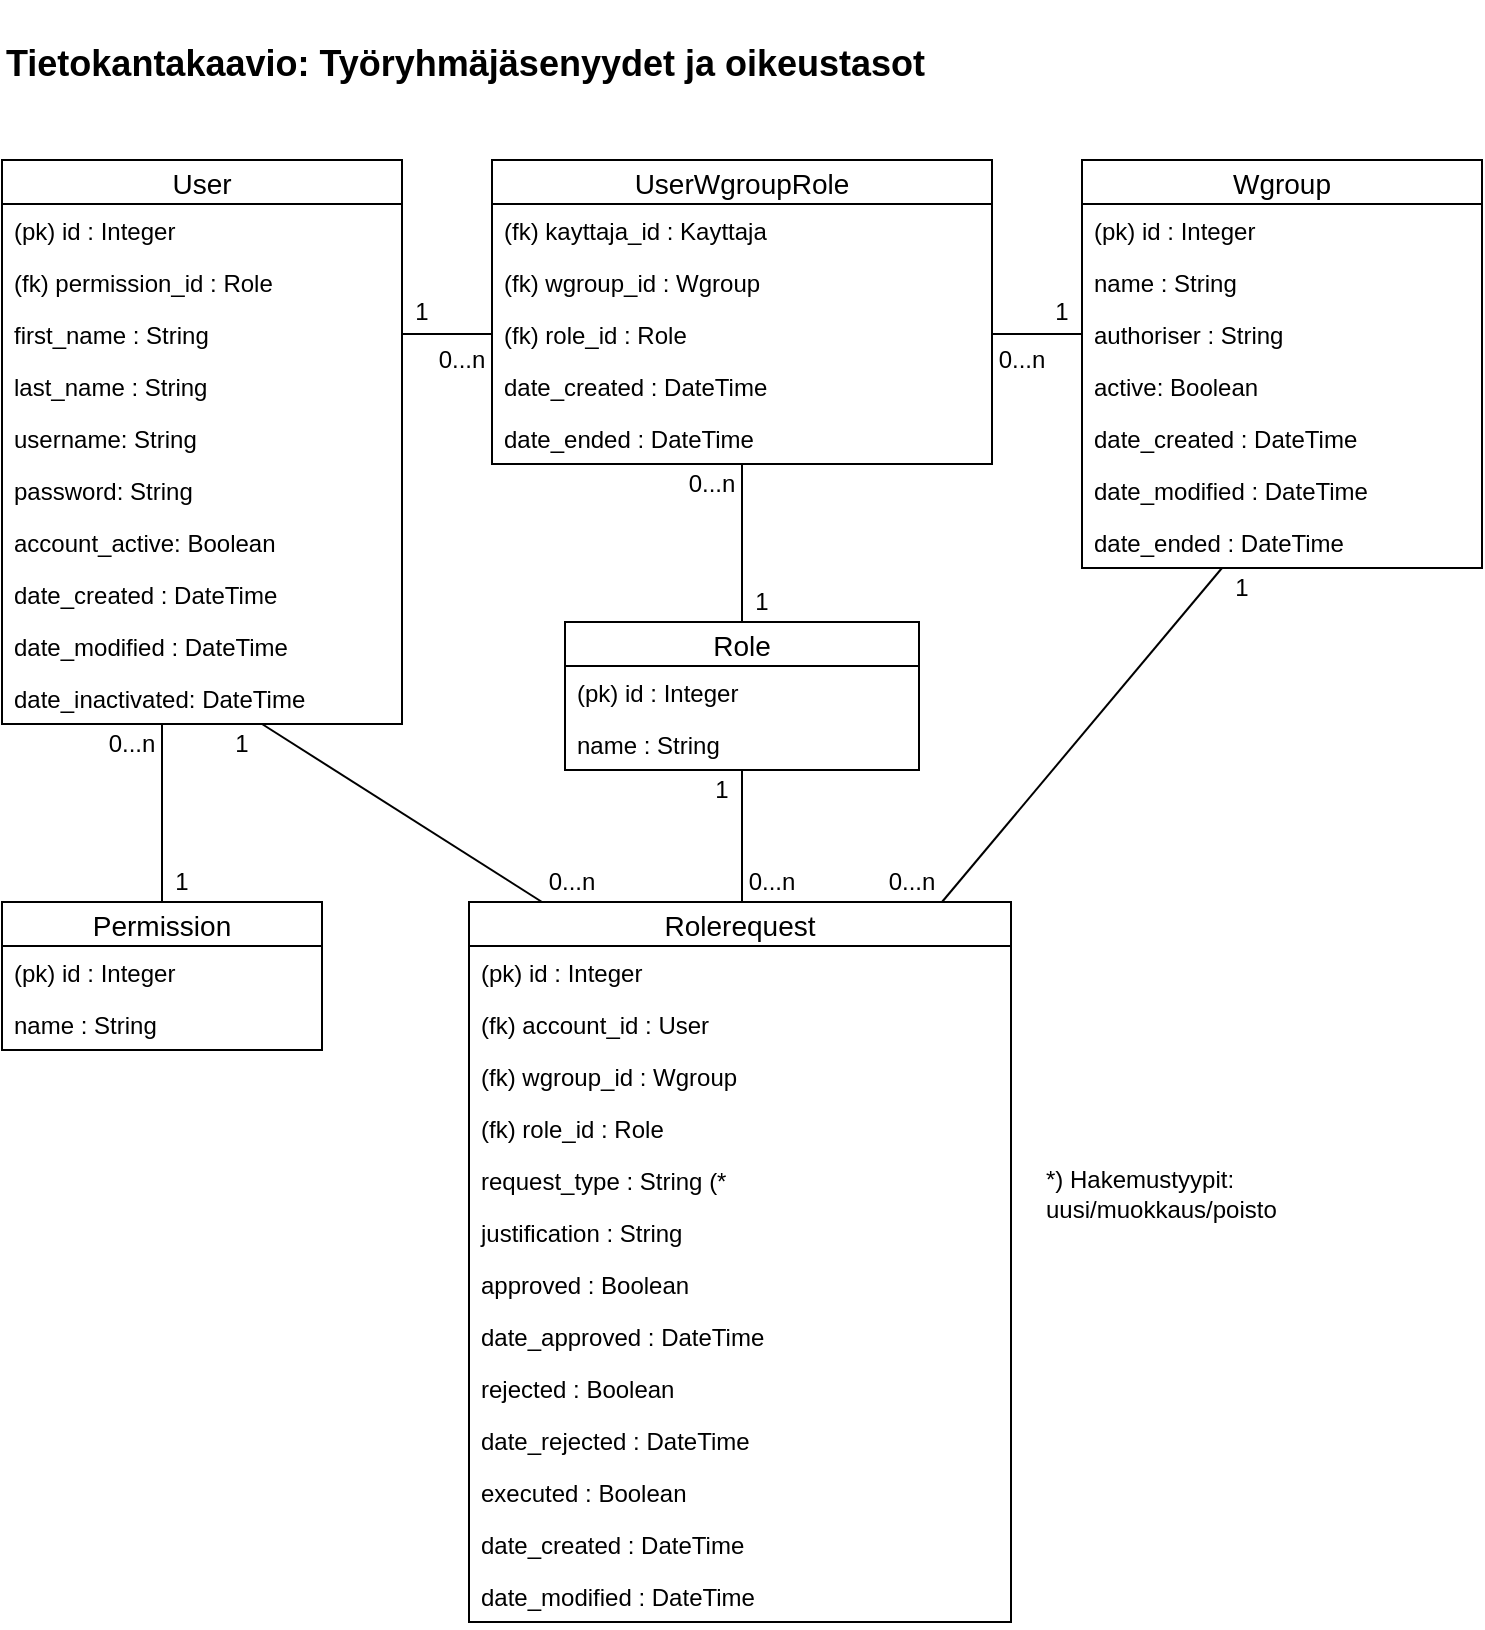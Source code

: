 <mxfile version="12.6.2" type="device"><diagram id="K_6eRJi6-mavrpqg_ub1" name="Page-1"><mxGraphModel dx="673" dy="753" grid="1" gridSize="10" guides="1" tooltips="1" connect="1" arrows="1" fold="1" page="1" pageScale="1" pageWidth="827" pageHeight="1169" math="0" shadow="0"><root><mxCell id="0"/><mxCell id="1" parent="0"/><mxCell id="vYs6WJxpEF9WLS63FCqz-5" value="User" style="swimlane;fontStyle=0;childLayout=stackLayout;horizontal=1;startSize=22;fillColor=none;horizontalStack=0;resizeParent=1;resizeParentMax=0;resizeLast=0;collapsible=1;marginBottom=0;swimlaneFillColor=#ffffff;align=center;fontSize=14;" parent="1" vertex="1"><mxGeometry x="50" y="100" width="200" height="282" as="geometry"/></mxCell><mxCell id="vYs6WJxpEF9WLS63FCqz-66" value="(pk) id : Integer" style="text;strokeColor=none;fillColor=none;spacingLeft=4;spacingRight=4;overflow=hidden;rotatable=0;points=[[0,0.5],[1,0.5]];portConstraint=eastwest;fontSize=12;" parent="vYs6WJxpEF9WLS63FCqz-5" vertex="1"><mxGeometry y="22" width="200" height="26" as="geometry"/></mxCell><mxCell id="ODorzyz_wUJmV5muRfNS-13" value="(fk) permission_id : Role" style="text;strokeColor=none;fillColor=none;spacingLeft=4;spacingRight=4;overflow=hidden;rotatable=0;points=[[0,0.5],[1,0.5]];portConstraint=eastwest;fontSize=12;" vertex="1" parent="vYs6WJxpEF9WLS63FCqz-5"><mxGeometry y="48" width="200" height="26" as="geometry"/></mxCell><mxCell id="vYs6WJxpEF9WLS63FCqz-6" value="first_name : String" style="text;strokeColor=none;fillColor=none;spacingLeft=4;spacingRight=4;overflow=hidden;rotatable=0;points=[[0,0.5],[1,0.5]];portConstraint=eastwest;fontSize=12;" parent="vYs6WJxpEF9WLS63FCqz-5" vertex="1"><mxGeometry y="74" width="200" height="26" as="geometry"/></mxCell><mxCell id="vYs6WJxpEF9WLS63FCqz-7" value="last_name : String" style="text;strokeColor=none;fillColor=none;spacingLeft=4;spacingRight=4;overflow=hidden;rotatable=0;points=[[0,0.5],[1,0.5]];portConstraint=eastwest;fontSize=12;" parent="vYs6WJxpEF9WLS63FCqz-5" vertex="1"><mxGeometry y="100" width="200" height="26" as="geometry"/></mxCell><mxCell id="vYs6WJxpEF9WLS63FCqz-19" value="username: String" style="text;strokeColor=none;fillColor=none;spacingLeft=4;spacingRight=4;overflow=hidden;rotatable=0;points=[[0,0.5],[1,0.5]];portConstraint=eastwest;fontSize=12;" parent="vYs6WJxpEF9WLS63FCqz-5" vertex="1"><mxGeometry y="126" width="200" height="26" as="geometry"/></mxCell><mxCell id="9SXKXt_-whDtEp_cpkO0-17" value="password: String" style="text;strokeColor=none;fillColor=none;spacingLeft=4;spacingRight=4;overflow=hidden;rotatable=0;points=[[0,0.5],[1,0.5]];portConstraint=eastwest;fontSize=12;" parent="vYs6WJxpEF9WLS63FCqz-5" vertex="1"><mxGeometry y="152" width="200" height="26" as="geometry"/></mxCell><mxCell id="9SXKXt_-whDtEp_cpkO0-16" value="account_active: Boolean" style="text;strokeColor=none;fillColor=none;spacingLeft=4;spacingRight=4;overflow=hidden;rotatable=0;points=[[0,0.5],[1,0.5]];portConstraint=eastwest;fontSize=12;" parent="vYs6WJxpEF9WLS63FCqz-5" vertex="1"><mxGeometry y="178" width="200" height="26" as="geometry"/></mxCell><mxCell id="vYs6WJxpEF9WLS63FCqz-21" value="date_created : DateTime" style="text;strokeColor=none;fillColor=none;spacingLeft=4;spacingRight=4;overflow=hidden;rotatable=0;points=[[0,0.5],[1,0.5]];portConstraint=eastwest;fontSize=12;" parent="vYs6WJxpEF9WLS63FCqz-5" vertex="1"><mxGeometry y="204" width="200" height="26" as="geometry"/></mxCell><mxCell id="9SXKXt_-whDtEp_cpkO0-2" value="date_modified : DateTime" style="text;strokeColor=none;fillColor=none;spacingLeft=4;spacingRight=4;overflow=hidden;rotatable=0;points=[[0,0.5],[1,0.5]];portConstraint=eastwest;fontSize=12;" parent="vYs6WJxpEF9WLS63FCqz-5" vertex="1"><mxGeometry y="230" width="200" height="26" as="geometry"/></mxCell><mxCell id="vYs6WJxpEF9WLS63FCqz-26" value="date_inactivated: DateTime" style="text;strokeColor=none;fillColor=none;spacingLeft=4;spacingRight=4;overflow=hidden;rotatable=0;points=[[0,0.5],[1,0.5]];portConstraint=eastwest;fontSize=12;" parent="vYs6WJxpEF9WLS63FCqz-5" vertex="1"><mxGeometry y="256" width="200" height="26" as="geometry"/></mxCell><mxCell id="vYs6WJxpEF9WLS63FCqz-11" value="Wgroup" style="swimlane;fontStyle=0;childLayout=stackLayout;horizontal=1;startSize=22;fillColor=none;horizontalStack=0;resizeParent=1;resizeParentMax=0;resizeLast=0;collapsible=1;marginBottom=0;swimlaneFillColor=#ffffff;align=center;fontSize=14;" parent="1" vertex="1"><mxGeometry x="590" y="100" width="200" height="204" as="geometry"/></mxCell><mxCell id="vYs6WJxpEF9WLS63FCqz-64" value="(pk) id : Integer" style="text;strokeColor=none;fillColor=none;spacingLeft=4;spacingRight=4;overflow=hidden;rotatable=0;points=[[0,0.5],[1,0.5]];portConstraint=eastwest;fontSize=12;" parent="vYs6WJxpEF9WLS63FCqz-11" vertex="1"><mxGeometry y="22" width="200" height="26" as="geometry"/></mxCell><mxCell id="vYs6WJxpEF9WLS63FCqz-12" value="name : String" style="text;strokeColor=none;fillColor=none;spacingLeft=4;spacingRight=4;overflow=hidden;rotatable=0;points=[[0,0.5],[1,0.5]];portConstraint=eastwest;fontSize=12;" parent="vYs6WJxpEF9WLS63FCqz-11" vertex="1"><mxGeometry y="48" width="200" height="26" as="geometry"/></mxCell><mxCell id="vYs6WJxpEF9WLS63FCqz-27" value="authoriser : String" style="text;strokeColor=none;fillColor=none;spacingLeft=4;spacingRight=4;overflow=hidden;rotatable=0;points=[[0,0.5],[1,0.5]];portConstraint=eastwest;fontSize=12;" parent="vYs6WJxpEF9WLS63FCqz-11" vertex="1"><mxGeometry y="74" width="200" height="26" as="geometry"/></mxCell><mxCell id="9SXKXt_-whDtEp_cpkO0-15" value="active: Boolean" style="text;strokeColor=none;fillColor=none;spacingLeft=4;spacingRight=4;overflow=hidden;rotatable=0;points=[[0,0.5],[1,0.5]];portConstraint=eastwest;fontSize=12;" parent="vYs6WJxpEF9WLS63FCqz-11" vertex="1"><mxGeometry y="100" width="200" height="26" as="geometry"/></mxCell><mxCell id="vYs6WJxpEF9WLS63FCqz-13" value="date_created : DateTime" style="text;strokeColor=none;fillColor=none;spacingLeft=4;spacingRight=4;overflow=hidden;rotatable=0;points=[[0,0.5],[1,0.5]];portConstraint=eastwest;fontSize=12;" parent="vYs6WJxpEF9WLS63FCqz-11" vertex="1"><mxGeometry y="126" width="200" height="26" as="geometry"/></mxCell><mxCell id="9SXKXt_-whDtEp_cpkO0-5" value="date_modified : DateTime" style="text;strokeColor=none;fillColor=none;spacingLeft=4;spacingRight=4;overflow=hidden;rotatable=0;points=[[0,0.5],[1,0.5]];portConstraint=eastwest;fontSize=12;" parent="vYs6WJxpEF9WLS63FCqz-11" vertex="1"><mxGeometry y="152" width="200" height="26" as="geometry"/></mxCell><mxCell id="vYs6WJxpEF9WLS63FCqz-14" value="date_ended : DateTime" style="text;strokeColor=none;fillColor=none;spacingLeft=4;spacingRight=4;overflow=hidden;rotatable=0;points=[[0,0.5],[1,0.5]];portConstraint=eastwest;fontSize=12;" parent="vYs6WJxpEF9WLS63FCqz-11" vertex="1"><mxGeometry y="178" width="200" height="26" as="geometry"/></mxCell><mxCell id="vYs6WJxpEF9WLS63FCqz-15" value="Rolerequest" style="swimlane;fontStyle=0;childLayout=stackLayout;horizontal=1;startSize=22;fillColor=none;horizontalStack=0;resizeParent=1;resizeParentMax=0;resizeLast=0;collapsible=1;marginBottom=0;swimlaneFillColor=#ffffff;align=center;fontSize=14;" parent="1" vertex="1"><mxGeometry x="283.5" y="471" width="271" height="360" as="geometry"/></mxCell><mxCell id="vYs6WJxpEF9WLS63FCqz-62" value="(pk) id : Integer" style="text;strokeColor=none;fillColor=none;spacingLeft=4;spacingRight=4;overflow=hidden;rotatable=0;points=[[0,0.5],[1,0.5]];portConstraint=eastwest;fontSize=12;" parent="vYs6WJxpEF9WLS63FCqz-15" vertex="1"><mxGeometry y="22" width="271" height="26" as="geometry"/></mxCell><mxCell id="vYs6WJxpEF9WLS63FCqz-65" value="(fk) account_id : User" style="text;strokeColor=none;fillColor=none;spacingLeft=4;spacingRight=4;overflow=hidden;rotatable=0;points=[[0,0.5],[1,0.5]];portConstraint=eastwest;fontSize=12;" parent="vYs6WJxpEF9WLS63FCqz-15" vertex="1"><mxGeometry y="48" width="271" height="26" as="geometry"/></mxCell><mxCell id="vYs6WJxpEF9WLS63FCqz-87" value="(fk) wgroup_id : Wgroup" style="text;strokeColor=none;fillColor=none;spacingLeft=4;spacingRight=4;overflow=hidden;rotatable=0;points=[[0,0.5],[1,0.5]];portConstraint=eastwest;fontSize=12;" parent="vYs6WJxpEF9WLS63FCqz-15" vertex="1"><mxGeometry y="74" width="271" height="26" as="geometry"/></mxCell><mxCell id="vYs6WJxpEF9WLS63FCqz-88" value="(fk) role_id : Role" style="text;strokeColor=none;fillColor=none;spacingLeft=4;spacingRight=4;overflow=hidden;rotatable=0;points=[[0,0.5],[1,0.5]];portConstraint=eastwest;fontSize=12;" parent="vYs6WJxpEF9WLS63FCqz-15" vertex="1"><mxGeometry y="100" width="271" height="26" as="geometry"/></mxCell><mxCell id="vYs6WJxpEF9WLS63FCqz-16" value="request_type : String (*" style="text;strokeColor=none;fillColor=none;spacingLeft=4;spacingRight=4;overflow=hidden;rotatable=0;points=[[0,0.5],[1,0.5]];portConstraint=eastwest;fontSize=12;" parent="vYs6WJxpEF9WLS63FCqz-15" vertex="1"><mxGeometry y="126" width="271" height="26" as="geometry"/></mxCell><mxCell id="vYs6WJxpEF9WLS63FCqz-18" value="justification : String" style="text;strokeColor=none;fillColor=none;spacingLeft=4;spacingRight=4;overflow=hidden;rotatable=0;points=[[0,0.5],[1,0.5]];portConstraint=eastwest;fontSize=12;" parent="vYs6WJxpEF9WLS63FCqz-15" vertex="1"><mxGeometry y="152" width="271" height="26" as="geometry"/></mxCell><mxCell id="vYs6WJxpEF9WLS63FCqz-31" value="approved : Boolean" style="text;strokeColor=none;fillColor=none;spacingLeft=4;spacingRight=4;overflow=hidden;rotatable=0;points=[[0,0.5],[1,0.5]];portConstraint=eastwest;fontSize=12;" parent="vYs6WJxpEF9WLS63FCqz-15" vertex="1"><mxGeometry y="178" width="271" height="26" as="geometry"/></mxCell><mxCell id="13NI0vc8-d1OaprR5OlA-2" value="date_approved : DateTime" style="text;strokeColor=none;fillColor=none;spacingLeft=4;spacingRight=4;overflow=hidden;rotatable=0;points=[[0,0.5],[1,0.5]];portConstraint=eastwest;fontSize=12;" parent="vYs6WJxpEF9WLS63FCqz-15" vertex="1"><mxGeometry y="204" width="271" height="26" as="geometry"/></mxCell><mxCell id="vYs6WJxpEF9WLS63FCqz-34" value="rejected : Boolean" style="text;strokeColor=none;fillColor=none;spacingLeft=4;spacingRight=4;overflow=hidden;rotatable=0;points=[[0,0.5],[1,0.5]];portConstraint=eastwest;fontSize=12;" parent="vYs6WJxpEF9WLS63FCqz-15" vertex="1"><mxGeometry y="230" width="271" height="26" as="geometry"/></mxCell><mxCell id="ODorzyz_wUJmV5muRfNS-1" value="date_rejected : DateTime" style="text;strokeColor=none;fillColor=none;spacingLeft=4;spacingRight=4;overflow=hidden;rotatable=0;points=[[0,0.5],[1,0.5]];portConstraint=eastwest;fontSize=12;" vertex="1" parent="vYs6WJxpEF9WLS63FCqz-15"><mxGeometry y="256" width="271" height="26" as="geometry"/></mxCell><mxCell id="vYs6WJxpEF9WLS63FCqz-32" value="executed : Boolean" style="text;strokeColor=none;fillColor=none;spacingLeft=4;spacingRight=4;overflow=hidden;rotatable=0;points=[[0,0.5],[1,0.5]];portConstraint=eastwest;fontSize=12;" parent="vYs6WJxpEF9WLS63FCqz-15" vertex="1"><mxGeometry y="282" width="271" height="26" as="geometry"/></mxCell><mxCell id="9SXKXt_-whDtEp_cpkO0-7" value="date_created : DateTime" style="text;strokeColor=none;fillColor=none;spacingLeft=4;spacingRight=4;overflow=hidden;rotatable=0;points=[[0,0.5],[1,0.5]];portConstraint=eastwest;fontSize=12;" parent="vYs6WJxpEF9WLS63FCqz-15" vertex="1"><mxGeometry y="308" width="271" height="26" as="geometry"/></mxCell><mxCell id="9SXKXt_-whDtEp_cpkO0-8" value="date_modified : DateTime" style="text;strokeColor=none;fillColor=none;spacingLeft=4;spacingRight=4;overflow=hidden;rotatable=0;points=[[0,0.5],[1,0.5]];portConstraint=eastwest;fontSize=12;" parent="vYs6WJxpEF9WLS63FCqz-15" vertex="1"><mxGeometry y="334" width="271" height="26" as="geometry"/></mxCell><mxCell id="vYs6WJxpEF9WLS63FCqz-22" value="Role" style="swimlane;fontStyle=0;childLayout=stackLayout;horizontal=1;startSize=22;fillColor=none;horizontalStack=0;resizeParent=1;resizeParentMax=0;resizeLast=0;collapsible=1;marginBottom=0;swimlaneFillColor=#ffffff;align=center;fontSize=14;" parent="1" vertex="1"><mxGeometry x="331.5" y="331" width="177" height="74" as="geometry"/></mxCell><mxCell id="vYs6WJxpEF9WLS63FCqz-63" value="(pk) id : Integer" style="text;strokeColor=none;fillColor=none;spacingLeft=4;spacingRight=4;overflow=hidden;rotatable=0;points=[[0,0.5],[1,0.5]];portConstraint=eastwest;fontSize=12;" parent="vYs6WJxpEF9WLS63FCqz-22" vertex="1"><mxGeometry y="22" width="177" height="26" as="geometry"/></mxCell><mxCell id="vYs6WJxpEF9WLS63FCqz-25" value="name : String" style="text;strokeColor=none;fillColor=none;spacingLeft=4;spacingRight=4;overflow=hidden;rotatable=0;points=[[0,0.5],[1,0.5]];portConstraint=eastwest;fontSize=12;" parent="vYs6WJxpEF9WLS63FCqz-22" vertex="1"><mxGeometry y="48" width="177" height="26" as="geometry"/></mxCell><mxCell id="vYs6WJxpEF9WLS63FCqz-74" value="UserWgroupRole" style="swimlane;fontStyle=0;childLayout=stackLayout;horizontal=1;startSize=22;fillColor=none;horizontalStack=0;resizeParent=1;resizeParentMax=0;resizeLast=0;collapsible=1;marginBottom=0;swimlaneFillColor=#ffffff;align=center;fontSize=14;" parent="1" vertex="1"><mxGeometry x="295" y="100" width="250" height="152" as="geometry"/></mxCell><mxCell id="vYs6WJxpEF9WLS63FCqz-76" value="(fk) kayttaja_id : Kayttaja" style="text;strokeColor=none;fillColor=none;spacingLeft=4;spacingRight=4;overflow=hidden;rotatable=0;points=[[0,0.5],[1,0.5]];portConstraint=eastwest;fontSize=12;" parent="vYs6WJxpEF9WLS63FCqz-74" vertex="1"><mxGeometry y="22" width="250" height="26" as="geometry"/></mxCell><mxCell id="vYs6WJxpEF9WLS63FCqz-77" value="(fk) wgroup_id : Wgroup" style="text;strokeColor=none;fillColor=none;spacingLeft=4;spacingRight=4;overflow=hidden;rotatable=0;points=[[0,0.5],[1,0.5]];portConstraint=eastwest;fontSize=12;" parent="vYs6WJxpEF9WLS63FCqz-74" vertex="1"><mxGeometry y="48" width="250" height="26" as="geometry"/></mxCell><mxCell id="vYs6WJxpEF9WLS63FCqz-75" value="(fk) role_id : Role" style="text;strokeColor=none;fillColor=none;spacingLeft=4;spacingRight=4;overflow=hidden;rotatable=0;points=[[0,0.5],[1,0.5]];portConstraint=eastwest;fontSize=12;" parent="vYs6WJxpEF9WLS63FCqz-74" vertex="1"><mxGeometry y="74" width="250" height="26" as="geometry"/></mxCell><mxCell id="vYs6WJxpEF9WLS63FCqz-23" value="date_created : DateTime" style="text;strokeColor=none;fillColor=none;spacingLeft=4;spacingRight=4;overflow=hidden;rotatable=0;points=[[0,0.5],[1,0.5]];portConstraint=eastwest;fontSize=12;" parent="vYs6WJxpEF9WLS63FCqz-74" vertex="1"><mxGeometry y="100" width="250" height="26" as="geometry"/></mxCell><mxCell id="vYs6WJxpEF9WLS63FCqz-24" value="date_ended : DateTime" style="text;strokeColor=none;fillColor=none;spacingLeft=4;spacingRight=4;overflow=hidden;rotatable=0;points=[[0,0.5],[1,0.5]];portConstraint=eastwest;fontSize=12;" parent="vYs6WJxpEF9WLS63FCqz-74" vertex="1"><mxGeometry y="126" width="250" height="26" as="geometry"/></mxCell><mxCell id="vYs6WJxpEF9WLS63FCqz-107" value="0...n" style="text;html=1;strokeColor=none;fillColor=none;align=center;verticalAlign=middle;whiteSpace=wrap;rounded=0;" parent="1" vertex="1"><mxGeometry x="320" y="451" width="30" height="20" as="geometry"/></mxCell><mxCell id="vYs6WJxpEF9WLS63FCqz-108" value="0...n" style="text;html=1;strokeColor=none;fillColor=none;align=center;verticalAlign=middle;whiteSpace=wrap;rounded=0;" parent="1" vertex="1"><mxGeometry x="265" y="190" width="30" height="20" as="geometry"/></mxCell><mxCell id="vYs6WJxpEF9WLS63FCqz-109" value="1" style="text;html=1;strokeColor=none;fillColor=none;align=center;verticalAlign=middle;whiteSpace=wrap;rounded=0;" parent="1" vertex="1"><mxGeometry x="250" y="166" width="20" height="20" as="geometry"/></mxCell><mxCell id="vYs6WJxpEF9WLS63FCqz-113" value="1" style="text;html=1;strokeColor=none;fillColor=none;align=center;verticalAlign=middle;whiteSpace=wrap;rounded=0;" parent="1" vertex="1"><mxGeometry x="420" y="311" width="20" height="20" as="geometry"/></mxCell><mxCell id="vYs6WJxpEF9WLS63FCqz-114" value="1" style="text;html=1;strokeColor=none;fillColor=none;align=center;verticalAlign=middle;whiteSpace=wrap;rounded=0;" parent="1" vertex="1"><mxGeometry x="570" y="166" width="20" height="20" as="geometry"/></mxCell><mxCell id="vYs6WJxpEF9WLS63FCqz-115" value="1" style="text;html=1;strokeColor=none;fillColor=none;align=center;verticalAlign=middle;whiteSpace=wrap;rounded=0;" parent="1" vertex="1"><mxGeometry x="160" y="382" width="20" height="20" as="geometry"/></mxCell><mxCell id="vYs6WJxpEF9WLS63FCqz-116" value="0...n" style="text;html=1;strokeColor=none;fillColor=none;align=center;verticalAlign=middle;whiteSpace=wrap;rounded=0;" parent="1" vertex="1"><mxGeometry x="545" y="190" width="30" height="20" as="geometry"/></mxCell><mxCell id="vYs6WJxpEF9WLS63FCqz-117" value="0...n" style="text;html=1;strokeColor=none;fillColor=none;align=center;verticalAlign=middle;whiteSpace=wrap;rounded=0;" parent="1" vertex="1"><mxGeometry x="390" y="252" width="30" height="20" as="geometry"/></mxCell><mxCell id="vYs6WJxpEF9WLS63FCqz-140" value="" style="endArrow=none;html=1;exitX=1;exitY=0;exitDx=0;exitDy=0;entryX=0;entryY=1;entryDx=0;entryDy=0;" parent="1" source="vYs6WJxpEF9WLS63FCqz-115" target="vYs6WJxpEF9WLS63FCqz-107" edge="1"><mxGeometry width="50" height="50" relative="1" as="geometry"><mxPoint x="150" y="298" as="sourcePoint"/><mxPoint x="120" y="360" as="targetPoint"/></mxGeometry></mxCell><mxCell id="vYs6WJxpEF9WLS63FCqz-149" value="" style="endArrow=none;html=1;exitX=1;exitY=0;exitDx=0;exitDy=0;entryX=0;entryY=1;entryDx=0;entryDy=0;" parent="1" source="vYs6WJxpEF9WLS63FCqz-117" target="vYs6WJxpEF9WLS63FCqz-113" edge="1"><mxGeometry width="50" height="50" relative="1" as="geometry"><mxPoint x="430" y="280" as="sourcePoint"/><mxPoint x="420" y="329" as="targetPoint"/></mxGeometry></mxCell><mxCell id="vYs6WJxpEF9WLS63FCqz-155" value="" style="endArrow=none;html=1;exitX=1;exitY=0.5;exitDx=0;exitDy=0;entryX=0;entryY=0.5;entryDx=0;entryDy=0;" parent="1" edge="1"><mxGeometry width="50" height="50" relative="1" as="geometry"><mxPoint x="250" y="187" as="sourcePoint"/><mxPoint x="295" y="187" as="targetPoint"/></mxGeometry></mxCell><mxCell id="vYs6WJxpEF9WLS63FCqz-156" value="" style="endArrow=none;html=1;exitX=1;exitY=0.5;exitDx=0;exitDy=0;entryX=0;entryY=0.5;entryDx=0;entryDy=0;" parent="1" edge="1"><mxGeometry width="50" height="50" relative="1" as="geometry"><mxPoint x="545" y="187" as="sourcePoint"/><mxPoint x="590" y="187" as="targetPoint"/></mxGeometry></mxCell><mxCell id="vYs6WJxpEF9WLS63FCqz-157" value="" style="endArrow=none;html=1;entryX=0;entryY=1;entryDx=0;entryDy=0;exitX=1;exitY=0;exitDx=0;exitDy=0;" parent="1" source="vYs6WJxpEF9WLS63FCqz-164" target="vYs6WJxpEF9WLS63FCqz-160" edge="1"><mxGeometry width="50" height="50" relative="1" as="geometry"><mxPoint x="430" y="390" as="sourcePoint"/><mxPoint x="140" y="357" as="targetPoint"/></mxGeometry></mxCell><mxCell id="vYs6WJxpEF9WLS63FCqz-158" value="" style="endArrow=none;html=1;entryX=0;entryY=0;entryDx=0;entryDy=0;exitX=1;exitY=1;exitDx=0;exitDy=0;" parent="1" source="vYs6WJxpEF9WLS63FCqz-159" target="vYs6WJxpEF9WLS63FCqz-165" edge="1"><mxGeometry width="50" height="50" relative="1" as="geometry"><mxPoint x="310" y="500" as="sourcePoint"/><mxPoint x="334.5" y="582" as="targetPoint"/></mxGeometry></mxCell><mxCell id="vYs6WJxpEF9WLS63FCqz-159" value="0...n" style="text;html=1;strokeColor=none;fillColor=none;align=center;verticalAlign=middle;whiteSpace=wrap;rounded=0;" parent="1" vertex="1"><mxGeometry x="490" y="451" width="30" height="20" as="geometry"/></mxCell><mxCell id="vYs6WJxpEF9WLS63FCqz-160" value="0...n" style="text;html=1;strokeColor=none;fillColor=none;align=center;verticalAlign=middle;whiteSpace=wrap;rounded=0;" parent="1" vertex="1"><mxGeometry x="420" y="451" width="30" height="20" as="geometry"/></mxCell><mxCell id="vYs6WJxpEF9WLS63FCqz-164" value="1" style="text;html=1;strokeColor=none;fillColor=none;align=center;verticalAlign=middle;whiteSpace=wrap;rounded=0;" parent="1" vertex="1"><mxGeometry x="400" y="405" width="20" height="20" as="geometry"/></mxCell><mxCell id="vYs6WJxpEF9WLS63FCqz-165" value="1" style="text;html=1;strokeColor=none;fillColor=none;align=center;verticalAlign=middle;whiteSpace=wrap;rounded=0;" parent="1" vertex="1"><mxGeometry x="660" y="304" width="20" height="20" as="geometry"/></mxCell><mxCell id="vYs6WJxpEF9WLS63FCqz-169" value="&lt;h2&gt;Tietokantakaavio: Työryhmäjäsenyydet ja oikeustasot&lt;/h2&gt;" style="text;html=1;" parent="1" vertex="1"><mxGeometry x="50" y="20" width="490" height="50" as="geometry"/></mxCell><mxCell id="E3sSIYKAcjF_TZXB4lkb-1" value="&lt;div align=&quot;left&quot;&gt;*) Hakemustyypit: &lt;br&gt;&lt;/div&gt;&lt;div align=&quot;left&quot;&gt;uusi/muokkaus/poisto&lt;/div&gt;" style="text;html=1;strokeColor=none;fillColor=none;align=left;verticalAlign=middle;whiteSpace=wrap;rounded=0;" parent="1" vertex="1"><mxGeometry x="570" y="587" width="140" height="60" as="geometry"/></mxCell><mxCell id="ODorzyz_wUJmV5muRfNS-2" value="Permission" style="swimlane;fontStyle=0;childLayout=stackLayout;horizontal=1;startSize=22;fillColor=none;horizontalStack=0;resizeParent=1;resizeParentMax=0;resizeLast=0;collapsible=1;marginBottom=0;swimlaneFillColor=#ffffff;align=center;fontSize=14;" vertex="1" parent="1"><mxGeometry x="50" y="471" width="160" height="74" as="geometry"/></mxCell><mxCell id="ODorzyz_wUJmV5muRfNS-3" value="(pk) id : Integer" style="text;strokeColor=none;fillColor=none;spacingLeft=4;spacingRight=4;overflow=hidden;rotatable=0;points=[[0,0.5],[1,0.5]];portConstraint=eastwest;fontSize=12;" vertex="1" parent="ODorzyz_wUJmV5muRfNS-2"><mxGeometry y="22" width="160" height="26" as="geometry"/></mxCell><mxCell id="ODorzyz_wUJmV5muRfNS-4" value="name : String" style="text;strokeColor=none;fillColor=none;spacingLeft=4;spacingRight=4;overflow=hidden;rotatable=0;points=[[0,0.5],[1,0.5]];portConstraint=eastwest;fontSize=12;" vertex="1" parent="ODorzyz_wUJmV5muRfNS-2"><mxGeometry y="48" width="160" height="26" as="geometry"/></mxCell><mxCell id="ODorzyz_wUJmV5muRfNS-7" value="0...n" style="text;html=1;strokeColor=none;fillColor=none;align=center;verticalAlign=middle;whiteSpace=wrap;rounded=0;" vertex="1" parent="1"><mxGeometry x="100" y="382" width="30" height="20" as="geometry"/></mxCell><mxCell id="ODorzyz_wUJmV5muRfNS-8" value="1" style="text;html=1;strokeColor=none;fillColor=none;align=center;verticalAlign=middle;whiteSpace=wrap;rounded=0;" vertex="1" parent="1"><mxGeometry x="130" y="451" width="20" height="20" as="geometry"/></mxCell><mxCell id="ODorzyz_wUJmV5muRfNS-9" value="" style="endArrow=none;html=1;exitX=1;exitY=0;exitDx=0;exitDy=0;entryX=0;entryY=1;entryDx=0;entryDy=0;" edge="1" parent="1" source="ODorzyz_wUJmV5muRfNS-7" target="ODorzyz_wUJmV5muRfNS-8"><mxGeometry width="50" height="50" relative="1" as="geometry"><mxPoint x="130" y="359" as="sourcePoint"/><mxPoint x="130" y="425" as="targetPoint"/></mxGeometry></mxCell></root></mxGraphModel></diagram></mxfile>